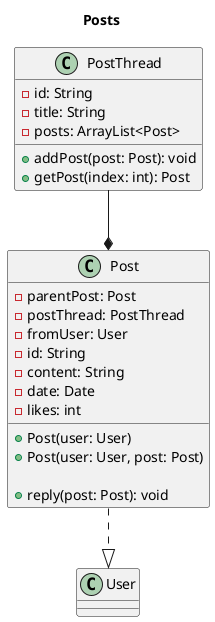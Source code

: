 @startuml
'https://plantuml.com/class-diagram
title Posts

class PostThread {
    - id: String
    - title: String
    - posts: ArrayList<Post>

    + addPost(post: Post): void
    + getPost(index: int): Post
}

Post ..|> User
PostThread --* Post

class Post {
    - parentPost: Post
    - postThread: PostThread
    - fromUser: User
    - id: String
    - content: String
    - date: Date
    - likes: int


    + Post(user: User)
    + Post(user: User, post: Post)

    + reply(post: Post): void
}

class User {
}

@enduml